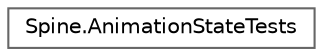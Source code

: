 digraph "类继承关系图"
{
 // LATEX_PDF_SIZE
  bgcolor="transparent";
  edge [fontname=Helvetica,fontsize=10,labelfontname=Helvetica,labelfontsize=10];
  node [fontname=Helvetica,fontsize=10,shape=box,height=0.2,width=0.4];
  rankdir="LR";
  Node0 [id="Node000000",label="Spine.AnimationStateTests",height=0.2,width=0.4,color="grey40", fillcolor="white", style="filled",URL="$class_spine_1_1_animation_state_tests.html",tooltip=" "];
}
